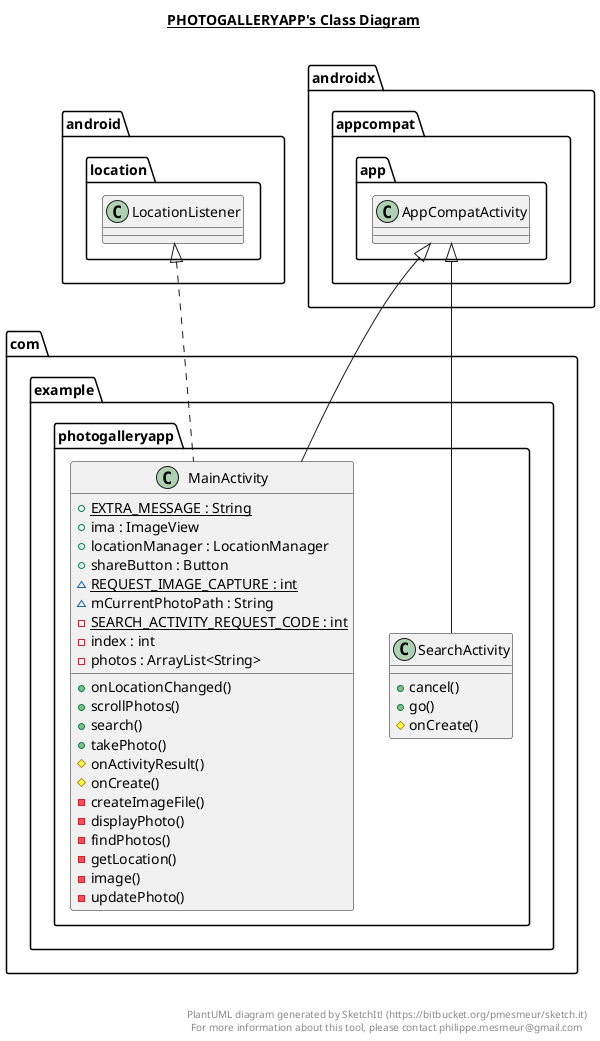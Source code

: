 @startuml

title __PHOTOGALLERYAPP's Class Diagram__\n

  namespace com.example.photogalleryapp {
    class com.example.photogalleryapp.MainActivity {
        {static} + EXTRA_MESSAGE : String
        + ima : ImageView
        + locationManager : LocationManager
        + shareButton : Button
        {static} ~ REQUEST_IMAGE_CAPTURE : int
        ~ mCurrentPhotoPath : String
        {static} - SEARCH_ACTIVITY_REQUEST_CODE : int
        - index : int
        - photos : ArrayList<String>
        + onLocationChanged()
        + scrollPhotos()
        + search()
        + takePhoto()
        # onActivityResult()
        # onCreate()
        - createImageFile()
        - displayPhoto()
        - findPhotos()
        - getLocation()
        - image()
        - updatePhoto()
    }
  }
  

  namespace com.example.photogalleryapp {
    class com.example.photogalleryapp.SearchActivity {
        + cancel()
        + go()
        # onCreate()
    }
  }
  

  com.example.photogalleryapp.MainActivity .up.|> android.location.LocationListener
  com.example.photogalleryapp.MainActivity -up-|> androidx.appcompat.app.AppCompatActivity
  com.example.photogalleryapp.SearchActivity -up-|> androidx.appcompat.app.AppCompatActivity


right footer


PlantUML diagram generated by SketchIt! (https://bitbucket.org/pmesmeur/sketch.it)
For more information about this tool, please contact philippe.mesmeur@gmail.com
endfooter

@enduml
